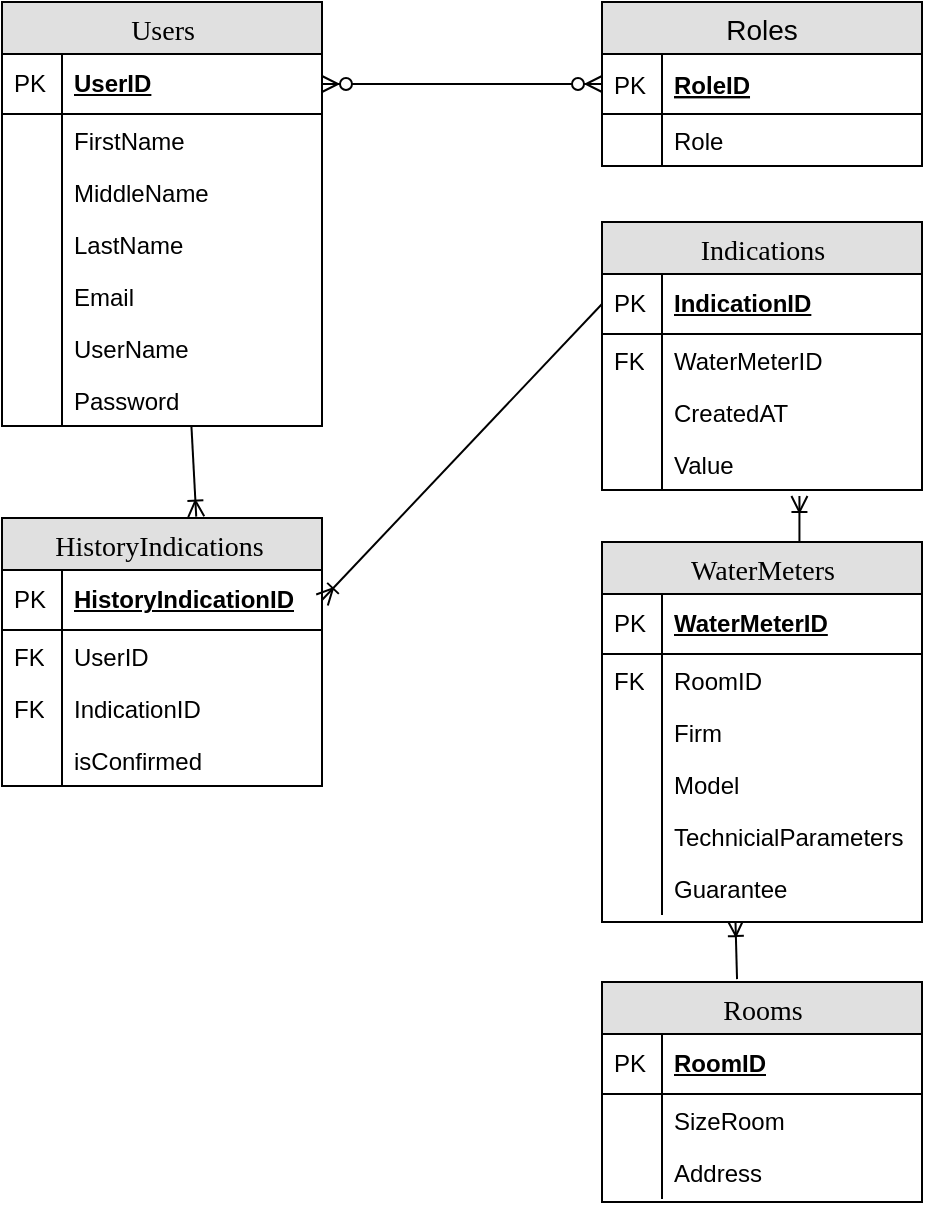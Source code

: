 <mxfile version="13.7.3" type="github">
  <diagram name="Page-1" id="e56a1550-8fbb-45ad-956c-1786394a9013">
    <mxGraphModel dx="1038" dy="580" grid="1" gridSize="10" guides="1" tooltips="1" connect="1" arrows="1" fold="1" page="1" pageScale="1" pageWidth="1100" pageHeight="850" background="#ffffff" math="0" shadow="0">
      <root>
        <mxCell id="0" />
        <mxCell id="1" parent="0" />
        <mxCell id="2e49270ec7c68f3f-8" value="Users" style="swimlane;html=1;fontStyle=0;childLayout=stackLayout;horizontal=1;startSize=26;fillColor=#e0e0e0;horizontalStack=0;resizeParent=1;resizeLast=0;collapsible=1;marginBottom=0;swimlaneFillColor=#ffffff;align=center;rounded=0;shadow=0;comic=0;labelBackgroundColor=none;strokeColor=#000000;strokeWidth=1;fontFamily=Verdana;fontSize=14;fontColor=#000000;swimlaneLine=1;verticalAlign=top;" parent="1" vertex="1">
          <mxGeometry x="340" y="90" width="160" height="212" as="geometry" />
        </mxCell>
        <mxCell id="2e49270ec7c68f3f-9" value="UserID" style="shape=partialRectangle;top=0;left=0;right=0;bottom=1;html=1;align=left;verticalAlign=middle;fillColor=none;spacingLeft=34;spacingRight=4;whiteSpace=wrap;overflow=hidden;rotatable=0;points=[[0,0.5],[1,0.5]];portConstraint=eastwest;dropTarget=0;fontStyle=5;" parent="2e49270ec7c68f3f-8" vertex="1">
          <mxGeometry y="26" width="160" height="30" as="geometry" />
        </mxCell>
        <mxCell id="2e49270ec7c68f3f-10" value="PK" style="shape=partialRectangle;top=0;left=0;bottom=0;html=1;fillColor=none;align=left;verticalAlign=middle;spacingLeft=4;spacingRight=4;whiteSpace=wrap;overflow=hidden;rotatable=0;points=[];portConstraint=eastwest;part=1;" parent="2e49270ec7c68f3f-9" vertex="1" connectable="0">
          <mxGeometry width="30" height="30" as="geometry" />
        </mxCell>
        <mxCell id="2e49270ec7c68f3f-13" value="FirstName" style="shape=partialRectangle;top=0;left=0;right=0;bottom=0;html=1;align=left;verticalAlign=top;fillColor=none;spacingLeft=34;spacingRight=4;whiteSpace=wrap;overflow=hidden;rotatable=0;points=[[0,0.5],[1,0.5]];portConstraint=eastwest;dropTarget=0;" parent="2e49270ec7c68f3f-8" vertex="1">
          <mxGeometry y="56" width="160" height="26" as="geometry" />
        </mxCell>
        <mxCell id="2e49270ec7c68f3f-14" value="" style="shape=partialRectangle;top=0;left=0;bottom=0;html=1;fillColor=none;align=left;verticalAlign=top;spacingLeft=4;spacingRight=4;whiteSpace=wrap;overflow=hidden;rotatable=0;points=[];portConstraint=eastwest;part=1;" parent="2e49270ec7c68f3f-13" vertex="1" connectable="0">
          <mxGeometry width="30" height="26" as="geometry" />
        </mxCell>
        <mxCell id="2e49270ec7c68f3f-15" value="MiddleName" style="shape=partialRectangle;top=0;left=0;right=0;bottom=0;html=1;align=left;verticalAlign=top;fillColor=none;spacingLeft=34;spacingRight=4;whiteSpace=wrap;overflow=hidden;rotatable=0;points=[[0,0.5],[1,0.5]];portConstraint=eastwest;dropTarget=0;" parent="2e49270ec7c68f3f-8" vertex="1">
          <mxGeometry y="82" width="160" height="26" as="geometry" />
        </mxCell>
        <mxCell id="2e49270ec7c68f3f-16" value="" style="shape=partialRectangle;top=0;left=0;bottom=0;html=1;fillColor=none;align=left;verticalAlign=top;spacingLeft=4;spacingRight=4;whiteSpace=wrap;overflow=hidden;rotatable=0;points=[];portConstraint=eastwest;part=1;" parent="2e49270ec7c68f3f-15" vertex="1" connectable="0">
          <mxGeometry width="30" height="26" as="geometry" />
        </mxCell>
        <mxCell id="Gg1ud6yvzfoyDG16cZT7-35" value="LastName" style="shape=partialRectangle;top=0;left=0;right=0;bottom=0;html=1;align=left;verticalAlign=top;fillColor=none;spacingLeft=34;spacingRight=4;whiteSpace=wrap;overflow=hidden;rotatable=0;points=[[0,0.5],[1,0.5]];portConstraint=eastwest;dropTarget=0;" parent="2e49270ec7c68f3f-8" vertex="1">
          <mxGeometry y="108" width="160" height="26" as="geometry" />
        </mxCell>
        <mxCell id="Gg1ud6yvzfoyDG16cZT7-36" value="" style="shape=partialRectangle;top=0;left=0;bottom=0;html=1;fillColor=none;align=left;verticalAlign=top;spacingLeft=4;spacingRight=4;whiteSpace=wrap;overflow=hidden;rotatable=0;points=[];portConstraint=eastwest;part=1;" parent="Gg1ud6yvzfoyDG16cZT7-35" vertex="1" connectable="0">
          <mxGeometry width="30" height="26" as="geometry" />
        </mxCell>
        <mxCell id="Gg1ud6yvzfoyDG16cZT7-37" value="Email" style="shape=partialRectangle;top=0;left=0;right=0;bottom=0;html=1;align=left;verticalAlign=top;fillColor=none;spacingLeft=34;spacingRight=4;whiteSpace=wrap;overflow=hidden;rotatable=0;points=[[0,0.5],[1,0.5]];portConstraint=eastwest;dropTarget=0;" parent="2e49270ec7c68f3f-8" vertex="1">
          <mxGeometry y="134" width="160" height="26" as="geometry" />
        </mxCell>
        <mxCell id="Gg1ud6yvzfoyDG16cZT7-38" value="" style="shape=partialRectangle;top=0;left=0;bottom=0;html=1;fillColor=none;align=left;verticalAlign=top;spacingLeft=4;spacingRight=4;whiteSpace=wrap;overflow=hidden;rotatable=0;points=[];portConstraint=eastwest;part=1;" parent="Gg1ud6yvzfoyDG16cZT7-37" vertex="1" connectable="0">
          <mxGeometry width="30" height="26" as="geometry" />
        </mxCell>
        <mxCell id="484Z-Nh1pWC1X0ZQXw1X-8" value="UserName" style="shape=partialRectangle;top=0;left=0;right=0;bottom=0;html=1;align=left;verticalAlign=top;fillColor=none;spacingLeft=34;spacingRight=4;whiteSpace=wrap;overflow=hidden;rotatable=0;points=[[0,0.5],[1,0.5]];portConstraint=eastwest;dropTarget=0;" parent="2e49270ec7c68f3f-8" vertex="1">
          <mxGeometry y="160" width="160" height="26" as="geometry" />
        </mxCell>
        <mxCell id="484Z-Nh1pWC1X0ZQXw1X-9" value="" style="shape=partialRectangle;top=0;left=0;bottom=0;html=1;fillColor=none;align=left;verticalAlign=top;spacingLeft=4;spacingRight=4;whiteSpace=wrap;overflow=hidden;rotatable=0;points=[];portConstraint=eastwest;part=1;" parent="484Z-Nh1pWC1X0ZQXw1X-8" vertex="1" connectable="0">
          <mxGeometry width="30" height="26" as="geometry" />
        </mxCell>
        <mxCell id="484Z-Nh1pWC1X0ZQXw1X-10" value="Password" style="shape=partialRectangle;top=0;left=0;right=0;bottom=0;html=1;align=left;verticalAlign=top;fillColor=none;spacingLeft=34;spacingRight=4;whiteSpace=wrap;overflow=hidden;rotatable=0;points=[[0,0.5],[1,0.5]];portConstraint=eastwest;dropTarget=0;" parent="2e49270ec7c68f3f-8" vertex="1">
          <mxGeometry y="186" width="160" height="26" as="geometry" />
        </mxCell>
        <mxCell id="484Z-Nh1pWC1X0ZQXw1X-11" value="" style="shape=partialRectangle;top=0;left=0;bottom=0;html=1;fillColor=none;align=left;verticalAlign=top;spacingLeft=4;spacingRight=4;whiteSpace=wrap;overflow=hidden;rotatable=0;points=[];portConstraint=eastwest;part=1;" parent="484Z-Nh1pWC1X0ZQXw1X-10" vertex="1" connectable="0">
          <mxGeometry width="30" height="26" as="geometry" />
        </mxCell>
        <mxCell id="484Z-Nh1pWC1X0ZQXw1X-3" value="" style="edgeStyle=entityRelationEdgeStyle;fontSize=12;html=1;endArrow=ERzeroToMany;endFill=1;startArrow=ERzeroToMany;entryX=0;entryY=0.5;entryDx=0;entryDy=0;exitX=1;exitY=0.5;exitDx=0;exitDy=0;" parent="1" source="2e49270ec7c68f3f-9" target="-gQ2xKpo2SMcJ_ydITSp-2" edge="1">
          <mxGeometry width="100" height="100" relative="1" as="geometry">
            <mxPoint x="340" y="350" as="sourcePoint" />
            <mxPoint x="440" y="250" as="targetPoint" />
          </mxGeometry>
        </mxCell>
        <mxCell id="-gQ2xKpo2SMcJ_ydITSp-1" value="Roles" style="swimlane;fontStyle=0;childLayout=stackLayout;horizontal=1;startSize=26;fillColor=#e0e0e0;horizontalStack=0;resizeParent=1;resizeParentMax=0;resizeLast=0;collapsible=1;marginBottom=0;swimlaneFillColor=#ffffff;align=center;fontSize=14;" parent="1" vertex="1">
          <mxGeometry x="640" y="90" width="160" height="82" as="geometry" />
        </mxCell>
        <mxCell id="-gQ2xKpo2SMcJ_ydITSp-2" value="RoleID" style="shape=partialRectangle;top=0;left=0;right=0;bottom=1;align=left;verticalAlign=middle;fillColor=none;spacingLeft=34;spacingRight=4;overflow=hidden;rotatable=0;points=[[0,0.5],[1,0.5]];portConstraint=eastwest;dropTarget=0;fontStyle=5;fontSize=12;" parent="-gQ2xKpo2SMcJ_ydITSp-1" vertex="1">
          <mxGeometry y="26" width="160" height="30" as="geometry" />
        </mxCell>
        <mxCell id="-gQ2xKpo2SMcJ_ydITSp-3" value="PK" style="shape=partialRectangle;top=0;left=0;bottom=0;fillColor=none;align=left;verticalAlign=middle;spacingLeft=4;spacingRight=4;overflow=hidden;rotatable=0;points=[];portConstraint=eastwest;part=1;fontSize=12;" parent="-gQ2xKpo2SMcJ_ydITSp-2" vertex="1" connectable="0">
          <mxGeometry width="30" height="30" as="geometry" />
        </mxCell>
        <mxCell id="KtcVG5PtW3EeO7Qtaqp9-1" value="Role" style="shape=partialRectangle;top=0;left=0;right=0;bottom=0;align=left;verticalAlign=top;fillColor=none;spacingLeft=34;spacingRight=4;overflow=hidden;rotatable=0;points=[[0,0.5],[1,0.5]];portConstraint=eastwest;dropTarget=0;fontSize=12;" parent="-gQ2xKpo2SMcJ_ydITSp-1" vertex="1">
          <mxGeometry y="56" width="160" height="26" as="geometry" />
        </mxCell>
        <mxCell id="KtcVG5PtW3EeO7Qtaqp9-2" value="" style="shape=partialRectangle;top=0;left=0;bottom=0;fillColor=none;align=left;verticalAlign=top;spacingLeft=4;spacingRight=4;overflow=hidden;rotatable=0;points=[];portConstraint=eastwest;part=1;fontSize=12;" parent="KtcVG5PtW3EeO7Qtaqp9-1" vertex="1" connectable="0">
          <mxGeometry width="30" height="26" as="geometry" />
        </mxCell>
        <mxCell id="484Z-Nh1pWC1X0ZQXw1X-88" value="" style="fontSize=12;html=1;endArrow=ERoneToMany;exitX=0.422;exitY=-0.013;exitDx=0;exitDy=0;exitPerimeter=0;entryX=0.417;entryY=1.115;entryDx=0;entryDy=0;entryPerimeter=0;" parent="1" source="484Z-Nh1pWC1X0ZQXw1X-73" target="484Z-Nh1pWC1X0ZQXw1X-54" edge="1">
          <mxGeometry width="100" height="100" relative="1" as="geometry">
            <mxPoint x="570" y="680" as="sourcePoint" />
            <mxPoint x="590" y="760" as="targetPoint" />
          </mxGeometry>
        </mxCell>
        <mxCell id="484Z-Nh1pWC1X0ZQXw1X-89" value="" style="fontSize=12;html=1;endArrow=ERoneToMany;exitX=0.617;exitY=0;exitDx=0;exitDy=0;exitPerimeter=0;entryX=0.617;entryY=1.115;entryDx=0;entryDy=0;entryPerimeter=0;" parent="1" source="484Z-Nh1pWC1X0ZQXw1X-43" target="484Z-Nh1pWC1X0ZQXw1X-32" edge="1">
          <mxGeometry width="100" height="100" relative="1" as="geometry">
            <mxPoint x="880.8" y="609.58" as="sourcePoint" />
            <mxPoint x="880" y="580" as="targetPoint" />
          </mxGeometry>
        </mxCell>
        <mxCell id="484Z-Nh1pWC1X0ZQXw1X-12" value="HistoryIndications&amp;nbsp;" style="swimlane;html=1;fontStyle=0;childLayout=stackLayout;horizontal=1;startSize=26;fillColor=#e0e0e0;horizontalStack=0;resizeParent=1;resizeLast=0;collapsible=1;marginBottom=0;swimlaneFillColor=#ffffff;align=center;rounded=0;shadow=0;comic=0;labelBackgroundColor=none;strokeColor=#000000;strokeWidth=1;fontFamily=Verdana;fontSize=14;fontColor=#000000;swimlaneLine=1;verticalAlign=top;" parent="1" vertex="1">
          <mxGeometry x="340" y="348" width="160" height="134" as="geometry" />
        </mxCell>
        <mxCell id="484Z-Nh1pWC1X0ZQXw1X-13" value="HistoryIndicationID" style="shape=partialRectangle;top=0;left=0;right=0;bottom=1;html=1;align=left;verticalAlign=middle;fillColor=none;spacingLeft=34;spacingRight=4;whiteSpace=wrap;overflow=hidden;rotatable=0;points=[[0,0.5],[1,0.5]];portConstraint=eastwest;dropTarget=0;fontStyle=5;" parent="484Z-Nh1pWC1X0ZQXw1X-12" vertex="1">
          <mxGeometry y="26" width="160" height="30" as="geometry" />
        </mxCell>
        <mxCell id="484Z-Nh1pWC1X0ZQXw1X-14" value="PK" style="shape=partialRectangle;top=0;left=0;bottom=0;html=1;fillColor=none;align=left;verticalAlign=middle;spacingLeft=4;spacingRight=4;whiteSpace=wrap;overflow=hidden;rotatable=0;points=[];portConstraint=eastwest;part=1;" parent="484Z-Nh1pWC1X0ZQXw1X-13" vertex="1" connectable="0">
          <mxGeometry width="30" height="30" as="geometry" />
        </mxCell>
        <mxCell id="484Z-Nh1pWC1X0ZQXw1X-15" value="UserID" style="shape=partialRectangle;top=0;left=0;right=0;bottom=0;html=1;align=left;verticalAlign=top;fillColor=none;spacingLeft=34;spacingRight=4;whiteSpace=wrap;overflow=hidden;rotatable=0;points=[[0,0.5],[1,0.5]];portConstraint=eastwest;dropTarget=0;" parent="484Z-Nh1pWC1X0ZQXw1X-12" vertex="1">
          <mxGeometry y="56" width="160" height="26" as="geometry" />
        </mxCell>
        <mxCell id="484Z-Nh1pWC1X0ZQXw1X-16" value="FK" style="shape=partialRectangle;top=0;left=0;bottom=0;html=1;fillColor=none;align=left;verticalAlign=top;spacingLeft=4;spacingRight=4;whiteSpace=wrap;overflow=hidden;rotatable=0;points=[];portConstraint=eastwest;part=1;" parent="484Z-Nh1pWC1X0ZQXw1X-15" vertex="1" connectable="0">
          <mxGeometry width="30" height="26" as="geometry" />
        </mxCell>
        <mxCell id="484Z-Nh1pWC1X0ZQXw1X-23" value="IndicationID" style="shape=partialRectangle;top=0;left=0;right=0;bottom=0;html=1;align=left;verticalAlign=top;fillColor=none;spacingLeft=34;spacingRight=4;whiteSpace=wrap;overflow=hidden;rotatable=0;points=[[0,0.5],[1,0.5]];portConstraint=eastwest;dropTarget=0;" parent="484Z-Nh1pWC1X0ZQXw1X-12" vertex="1">
          <mxGeometry y="82" width="160" height="26" as="geometry" />
        </mxCell>
        <mxCell id="484Z-Nh1pWC1X0ZQXw1X-24" value="FK" style="shape=partialRectangle;top=0;left=0;bottom=0;html=1;fillColor=none;align=left;verticalAlign=top;spacingLeft=4;spacingRight=4;whiteSpace=wrap;overflow=hidden;rotatable=0;points=[];portConstraint=eastwest;part=1;" parent="484Z-Nh1pWC1X0ZQXw1X-23" vertex="1" connectable="0">
          <mxGeometry width="30" height="26" as="geometry" />
        </mxCell>
        <mxCell id="484Z-Nh1pWC1X0ZQXw1X-99" value="isConfirmed" style="shape=partialRectangle;top=0;left=0;right=0;bottom=0;html=1;align=left;verticalAlign=top;fillColor=none;spacingLeft=34;spacingRight=4;whiteSpace=wrap;overflow=hidden;rotatable=0;points=[[0,0.5],[1,0.5]];portConstraint=eastwest;dropTarget=0;" parent="484Z-Nh1pWC1X0ZQXw1X-12" vertex="1">
          <mxGeometry y="108" width="160" height="26" as="geometry" />
        </mxCell>
        <mxCell id="484Z-Nh1pWC1X0ZQXw1X-100" value="" style="shape=partialRectangle;top=0;left=0;bottom=0;html=1;fillColor=none;align=left;verticalAlign=top;spacingLeft=4;spacingRight=4;whiteSpace=wrap;overflow=hidden;rotatable=0;points=[];portConstraint=eastwest;part=1;" parent="484Z-Nh1pWC1X0ZQXw1X-99" vertex="1" connectable="0">
          <mxGeometry width="30" height="26" as="geometry" />
        </mxCell>
        <mxCell id="484Z-Nh1pWC1X0ZQXw1X-94" value="" style="fontSize=12;html=1;endArrow=ERoneToMany;exitX=0.592;exitY=1.008;exitDx=0;exitDy=0;exitPerimeter=0;entryX=0.607;entryY=-0.005;entryDx=0;entryDy=0;entryPerimeter=0;" parent="1" source="484Z-Nh1pWC1X0ZQXw1X-10" target="484Z-Nh1pWC1X0ZQXw1X-12" edge="1">
          <mxGeometry width="100" height="100" relative="1" as="geometry">
            <mxPoint x="748.72" y="410" as="sourcePoint" />
            <mxPoint x="520" y="330" as="targetPoint" />
          </mxGeometry>
        </mxCell>
        <mxCell id="484Z-Nh1pWC1X0ZQXw1X-95" value="" style="fontSize=12;html=1;endArrow=ERoneToMany;exitX=0;exitY=0.5;exitDx=0;exitDy=0;entryX=1;entryY=0.5;entryDx=0;entryDy=0;" parent="1" source="484Z-Nh1pWC1X0ZQXw1X-28" target="484Z-Nh1pWC1X0ZQXw1X-13" edge="1">
          <mxGeometry width="100" height="100" relative="1" as="geometry">
            <mxPoint x="444.72" y="312.208" as="sourcePoint" />
            <mxPoint x="447.12" y="356.94" as="targetPoint" />
          </mxGeometry>
        </mxCell>
        <mxCell id="484Z-Nh1pWC1X0ZQXw1X-27" value="Indications" style="swimlane;html=1;fontStyle=0;childLayout=stackLayout;horizontal=1;startSize=26;fillColor=#e0e0e0;horizontalStack=0;resizeParent=1;resizeLast=0;collapsible=1;marginBottom=0;swimlaneFillColor=#ffffff;align=center;rounded=0;shadow=0;comic=0;labelBackgroundColor=none;strokeColor=#000000;strokeWidth=1;fontFamily=Verdana;fontSize=14;fontColor=#000000;swimlaneLine=1;verticalAlign=top;" parent="1" vertex="1">
          <mxGeometry x="640" y="200" width="160" height="134" as="geometry">
            <mxRectangle x="640" y="390" width="110" height="26" as="alternateBounds" />
          </mxGeometry>
        </mxCell>
        <mxCell id="484Z-Nh1pWC1X0ZQXw1X-28" value="IndicationID" style="shape=partialRectangle;top=0;left=0;right=0;bottom=1;html=1;align=left;verticalAlign=middle;fillColor=none;spacingLeft=34;spacingRight=4;whiteSpace=wrap;overflow=hidden;rotatable=0;points=[[0,0.5],[1,0.5]];portConstraint=eastwest;dropTarget=0;fontStyle=5;" parent="484Z-Nh1pWC1X0ZQXw1X-27" vertex="1">
          <mxGeometry y="26" width="160" height="30" as="geometry" />
        </mxCell>
        <mxCell id="484Z-Nh1pWC1X0ZQXw1X-29" value="PK" style="shape=partialRectangle;top=0;left=0;bottom=0;html=1;fillColor=none;align=left;verticalAlign=middle;spacingLeft=4;spacingRight=4;whiteSpace=wrap;overflow=hidden;rotatable=0;points=[];portConstraint=eastwest;part=1;" parent="484Z-Nh1pWC1X0ZQXw1X-28" vertex="1" connectable="0">
          <mxGeometry width="30" height="30" as="geometry" />
        </mxCell>
        <mxCell id="484Z-Nh1pWC1X0ZQXw1X-92" value="WaterMeterID" style="shape=partialRectangle;top=0;left=0;right=0;bottom=0;html=1;align=left;verticalAlign=top;fillColor=none;spacingLeft=34;spacingRight=4;whiteSpace=wrap;overflow=hidden;rotatable=0;points=[[0,0.5],[1,0.5]];portConstraint=eastwest;dropTarget=0;" parent="484Z-Nh1pWC1X0ZQXw1X-27" vertex="1">
          <mxGeometry y="56" width="160" height="26" as="geometry" />
        </mxCell>
        <mxCell id="484Z-Nh1pWC1X0ZQXw1X-93" value="FK" style="shape=partialRectangle;top=0;left=0;bottom=0;html=1;fillColor=none;align=left;verticalAlign=top;spacingLeft=4;spacingRight=4;whiteSpace=wrap;overflow=hidden;rotatable=0;points=[];portConstraint=eastwest;part=1;" parent="484Z-Nh1pWC1X0ZQXw1X-92" vertex="1" connectable="0">
          <mxGeometry width="30" height="26" as="geometry" />
        </mxCell>
        <mxCell id="484Z-Nh1pWC1X0ZQXw1X-30" value="CreatedAT" style="shape=partialRectangle;top=0;left=0;right=0;bottom=0;html=1;align=left;verticalAlign=top;fillColor=none;spacingLeft=34;spacingRight=4;whiteSpace=wrap;overflow=hidden;rotatable=0;points=[[0,0.5],[1,0.5]];portConstraint=eastwest;dropTarget=0;" parent="484Z-Nh1pWC1X0ZQXw1X-27" vertex="1">
          <mxGeometry y="82" width="160" height="26" as="geometry" />
        </mxCell>
        <mxCell id="484Z-Nh1pWC1X0ZQXw1X-31" value="" style="shape=partialRectangle;top=0;left=0;bottom=0;html=1;fillColor=none;align=left;verticalAlign=top;spacingLeft=4;spacingRight=4;whiteSpace=wrap;overflow=hidden;rotatable=0;points=[];portConstraint=eastwest;part=1;" parent="484Z-Nh1pWC1X0ZQXw1X-30" vertex="1" connectable="0">
          <mxGeometry width="30" height="26" as="geometry" />
        </mxCell>
        <mxCell id="484Z-Nh1pWC1X0ZQXw1X-32" value="Value" style="shape=partialRectangle;top=0;left=0;right=0;bottom=0;html=1;align=left;verticalAlign=top;fillColor=none;spacingLeft=34;spacingRight=4;whiteSpace=wrap;overflow=hidden;rotatable=0;points=[[0,0.5],[1,0.5]];portConstraint=eastwest;dropTarget=0;" parent="484Z-Nh1pWC1X0ZQXw1X-27" vertex="1">
          <mxGeometry y="108" width="160" height="26" as="geometry" />
        </mxCell>
        <mxCell id="484Z-Nh1pWC1X0ZQXw1X-33" value="" style="shape=partialRectangle;top=0;left=0;bottom=0;html=1;fillColor=none;align=left;verticalAlign=top;spacingLeft=4;spacingRight=4;whiteSpace=wrap;overflow=hidden;rotatable=0;points=[];portConstraint=eastwest;part=1;" parent="484Z-Nh1pWC1X0ZQXw1X-32" vertex="1" connectable="0">
          <mxGeometry width="30" height="26" as="geometry" />
        </mxCell>
        <mxCell id="484Z-Nh1pWC1X0ZQXw1X-43" value="WaterMeters" style="swimlane;html=1;fontStyle=0;childLayout=stackLayout;horizontal=1;startSize=26;fillColor=#e0e0e0;horizontalStack=0;resizeParent=1;resizeLast=0;collapsible=1;marginBottom=0;swimlaneFillColor=#ffffff;align=center;rounded=0;shadow=0;comic=0;labelBackgroundColor=none;strokeColor=#000000;strokeWidth=1;fontFamily=Verdana;fontSize=14;fontColor=#000000;swimlaneLine=1;verticalAlign=top;" parent="1" vertex="1">
          <mxGeometry x="640" y="360" width="160" height="190" as="geometry">
            <mxRectangle x="640" y="390" width="110" height="26" as="alternateBounds" />
          </mxGeometry>
        </mxCell>
        <mxCell id="484Z-Nh1pWC1X0ZQXw1X-44" value="WaterMeterID" style="shape=partialRectangle;top=0;left=0;right=0;bottom=1;html=1;align=left;verticalAlign=middle;fillColor=none;spacingLeft=34;spacingRight=4;whiteSpace=wrap;overflow=hidden;rotatable=0;points=[[0,0.5],[1,0.5]];portConstraint=eastwest;dropTarget=0;fontStyle=5;" parent="484Z-Nh1pWC1X0ZQXw1X-43" vertex="1">
          <mxGeometry y="26" width="160" height="30" as="geometry" />
        </mxCell>
        <mxCell id="484Z-Nh1pWC1X0ZQXw1X-45" value="PK" style="shape=partialRectangle;top=0;left=0;bottom=0;html=1;fillColor=none;align=left;verticalAlign=middle;spacingLeft=4;spacingRight=4;whiteSpace=wrap;overflow=hidden;rotatable=0;points=[];portConstraint=eastwest;part=1;" parent="484Z-Nh1pWC1X0ZQXw1X-44" vertex="1" connectable="0">
          <mxGeometry width="30" height="30" as="geometry" />
        </mxCell>
        <mxCell id="484Z-Nh1pWC1X0ZQXw1X-46" value="RoomID" style="shape=partialRectangle;top=0;left=0;right=0;bottom=0;html=1;align=left;verticalAlign=top;fillColor=none;spacingLeft=34;spacingRight=4;whiteSpace=wrap;overflow=hidden;rotatable=0;points=[[0,0.5],[1,0.5]];portConstraint=eastwest;dropTarget=0;" parent="484Z-Nh1pWC1X0ZQXw1X-43" vertex="1">
          <mxGeometry y="56" width="160" height="26" as="geometry" />
        </mxCell>
        <mxCell id="484Z-Nh1pWC1X0ZQXw1X-47" value="FK" style="shape=partialRectangle;top=0;left=0;bottom=0;html=1;fillColor=none;align=left;verticalAlign=top;spacingLeft=4;spacingRight=4;whiteSpace=wrap;overflow=hidden;rotatable=0;points=[];portConstraint=eastwest;part=1;" parent="484Z-Nh1pWC1X0ZQXw1X-46" vertex="1" connectable="0">
          <mxGeometry width="30" height="26" as="geometry" />
        </mxCell>
        <mxCell id="484Z-Nh1pWC1X0ZQXw1X-48" value="Firm" style="shape=partialRectangle;top=0;left=0;right=0;bottom=0;html=1;align=left;verticalAlign=top;fillColor=none;spacingLeft=34;spacingRight=4;whiteSpace=wrap;overflow=hidden;rotatable=0;points=[[0,0.5],[1,0.5]];portConstraint=eastwest;dropTarget=0;" parent="484Z-Nh1pWC1X0ZQXw1X-43" vertex="1">
          <mxGeometry y="82" width="160" height="26" as="geometry" />
        </mxCell>
        <mxCell id="484Z-Nh1pWC1X0ZQXw1X-49" value="" style="shape=partialRectangle;top=0;left=0;bottom=0;html=1;fillColor=none;align=left;verticalAlign=top;spacingLeft=4;spacingRight=4;whiteSpace=wrap;overflow=hidden;rotatable=0;points=[];portConstraint=eastwest;part=1;" parent="484Z-Nh1pWC1X0ZQXw1X-48" vertex="1" connectable="0">
          <mxGeometry width="30" height="26" as="geometry" />
        </mxCell>
        <mxCell id="484Z-Nh1pWC1X0ZQXw1X-50" value="Model" style="shape=partialRectangle;top=0;left=0;right=0;bottom=0;html=1;align=left;verticalAlign=top;fillColor=none;spacingLeft=34;spacingRight=4;whiteSpace=wrap;overflow=hidden;rotatable=0;points=[[0,0.5],[1,0.5]];portConstraint=eastwest;dropTarget=0;" parent="484Z-Nh1pWC1X0ZQXw1X-43" vertex="1">
          <mxGeometry y="108" width="160" height="26" as="geometry" />
        </mxCell>
        <mxCell id="484Z-Nh1pWC1X0ZQXw1X-51" value="" style="shape=partialRectangle;top=0;left=0;bottom=0;html=1;fillColor=none;align=left;verticalAlign=top;spacingLeft=4;spacingRight=4;whiteSpace=wrap;overflow=hidden;rotatable=0;points=[];portConstraint=eastwest;part=1;" parent="484Z-Nh1pWC1X0ZQXw1X-50" vertex="1" connectable="0">
          <mxGeometry width="30" height="26" as="geometry" />
        </mxCell>
        <mxCell id="484Z-Nh1pWC1X0ZQXw1X-52" value="&lt;span&gt;TechnicialParameters&lt;/span&gt;" style="shape=partialRectangle;top=0;left=0;right=0;bottom=0;html=1;align=left;verticalAlign=top;fillColor=none;spacingLeft=34;spacingRight=4;whiteSpace=wrap;overflow=hidden;rotatable=0;points=[[0,0.5],[1,0.5]];portConstraint=eastwest;dropTarget=0;" parent="484Z-Nh1pWC1X0ZQXw1X-43" vertex="1">
          <mxGeometry y="134" width="160" height="26" as="geometry" />
        </mxCell>
        <mxCell id="484Z-Nh1pWC1X0ZQXw1X-53" value="" style="shape=partialRectangle;top=0;left=0;bottom=0;html=1;fillColor=none;align=left;verticalAlign=top;spacingLeft=4;spacingRight=4;whiteSpace=wrap;overflow=hidden;rotatable=0;points=[];portConstraint=eastwest;part=1;" parent="484Z-Nh1pWC1X0ZQXw1X-52" vertex="1" connectable="0">
          <mxGeometry width="30" height="26" as="geometry" />
        </mxCell>
        <mxCell id="484Z-Nh1pWC1X0ZQXw1X-54" value="&lt;span&gt;Guarantee&lt;/span&gt;" style="shape=partialRectangle;top=0;left=0;right=0;bottom=0;html=1;align=left;verticalAlign=top;fillColor=none;spacingLeft=34;spacingRight=4;whiteSpace=wrap;overflow=hidden;rotatable=0;points=[[0,0.5],[1,0.5]];portConstraint=eastwest;dropTarget=0;" parent="484Z-Nh1pWC1X0ZQXw1X-43" vertex="1">
          <mxGeometry y="160" width="160" height="26" as="geometry" />
        </mxCell>
        <mxCell id="484Z-Nh1pWC1X0ZQXw1X-55" value="" style="shape=partialRectangle;top=0;left=0;bottom=0;html=1;fillColor=none;align=left;verticalAlign=top;spacingLeft=4;spacingRight=4;whiteSpace=wrap;overflow=hidden;rotatable=0;points=[];portConstraint=eastwest;part=1;" parent="484Z-Nh1pWC1X0ZQXw1X-54" vertex="1" connectable="0">
          <mxGeometry width="30" height="26" as="geometry" />
        </mxCell>
        <mxCell id="484Z-Nh1pWC1X0ZQXw1X-73" value="Rooms" style="swimlane;html=1;fontStyle=0;childLayout=stackLayout;horizontal=1;startSize=26;fillColor=#e0e0e0;horizontalStack=0;resizeParent=1;resizeLast=0;collapsible=1;marginBottom=0;swimlaneFillColor=#ffffff;align=center;rounded=0;shadow=0;comic=0;labelBackgroundColor=none;strokeColor=#000000;strokeWidth=1;fontFamily=Verdana;fontSize=14;fontColor=#000000;swimlaneLine=1;verticalAlign=top;" parent="1" vertex="1">
          <mxGeometry x="640" y="580" width="160" height="110" as="geometry">
            <mxRectangle x="640" y="390" width="110" height="26" as="alternateBounds" />
          </mxGeometry>
        </mxCell>
        <mxCell id="484Z-Nh1pWC1X0ZQXw1X-74" value="RoomID" style="shape=partialRectangle;top=0;left=0;right=0;bottom=1;html=1;align=left;verticalAlign=middle;fillColor=none;spacingLeft=34;spacingRight=4;whiteSpace=wrap;overflow=hidden;rotatable=0;points=[[0,0.5],[1,0.5]];portConstraint=eastwest;dropTarget=0;fontStyle=5;" parent="484Z-Nh1pWC1X0ZQXw1X-73" vertex="1">
          <mxGeometry y="26" width="160" height="30" as="geometry" />
        </mxCell>
        <mxCell id="484Z-Nh1pWC1X0ZQXw1X-75" value="PK" style="shape=partialRectangle;top=0;left=0;bottom=0;html=1;fillColor=none;align=left;verticalAlign=middle;spacingLeft=4;spacingRight=4;whiteSpace=wrap;overflow=hidden;rotatable=0;points=[];portConstraint=eastwest;part=1;" parent="484Z-Nh1pWC1X0ZQXw1X-74" vertex="1" connectable="0">
          <mxGeometry width="30" height="30" as="geometry" />
        </mxCell>
        <mxCell id="484Z-Nh1pWC1X0ZQXw1X-80" value="SizeRoom" style="shape=partialRectangle;top=0;left=0;right=0;bottom=0;html=1;align=left;verticalAlign=top;fillColor=none;spacingLeft=34;spacingRight=4;whiteSpace=wrap;overflow=hidden;rotatable=0;points=[[0,0.5],[1,0.5]];portConstraint=eastwest;dropTarget=0;" parent="484Z-Nh1pWC1X0ZQXw1X-73" vertex="1">
          <mxGeometry y="56" width="160" height="26" as="geometry" />
        </mxCell>
        <mxCell id="484Z-Nh1pWC1X0ZQXw1X-81" value="" style="shape=partialRectangle;top=0;left=0;bottom=0;html=1;fillColor=none;align=left;verticalAlign=top;spacingLeft=4;spacingRight=4;whiteSpace=wrap;overflow=hidden;rotatable=0;points=[];portConstraint=eastwest;part=1;" parent="484Z-Nh1pWC1X0ZQXw1X-80" vertex="1" connectable="0">
          <mxGeometry width="30" height="26" as="geometry" />
        </mxCell>
        <mxCell id="484Z-Nh1pWC1X0ZQXw1X-76" value="Address" style="shape=partialRectangle;top=0;left=0;right=0;bottom=0;html=1;align=left;verticalAlign=top;fillColor=none;spacingLeft=34;spacingRight=4;whiteSpace=wrap;overflow=hidden;rotatable=0;points=[[0,0.5],[1,0.5]];portConstraint=eastwest;dropTarget=0;" parent="484Z-Nh1pWC1X0ZQXw1X-73" vertex="1">
          <mxGeometry y="82" width="160" height="26" as="geometry" />
        </mxCell>
        <mxCell id="484Z-Nh1pWC1X0ZQXw1X-77" value="" style="shape=partialRectangle;top=0;left=0;bottom=0;html=1;fillColor=none;align=left;verticalAlign=top;spacingLeft=4;spacingRight=4;whiteSpace=wrap;overflow=hidden;rotatable=0;points=[];portConstraint=eastwest;part=1;" parent="484Z-Nh1pWC1X0ZQXw1X-76" vertex="1" connectable="0">
          <mxGeometry width="30" height="26" as="geometry" />
        </mxCell>
      </root>
    </mxGraphModel>
  </diagram>
</mxfile>
